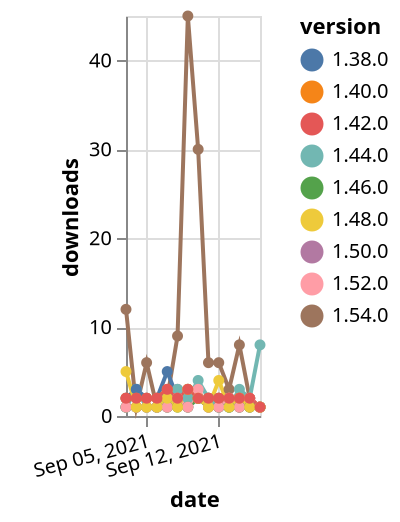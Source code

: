 {"$schema": "https://vega.github.io/schema/vega-lite/v5.json", "description": "A simple bar chart with embedded data.", "data": {"values": [{"date": "2021-09-03", "total": 552, "delta": 12, "version": "1.54.0"}, {"date": "2021-09-04", "total": 553, "delta": 1, "version": "1.54.0"}, {"date": "2021-09-05", "total": 559, "delta": 6, "version": "1.54.0"}, {"date": "2021-09-06", "total": 560, "delta": 1, "version": "1.54.0"}, {"date": "2021-09-07", "total": 562, "delta": 2, "version": "1.54.0"}, {"date": "2021-09-08", "total": 571, "delta": 9, "version": "1.54.0"}, {"date": "2021-09-09", "total": 616, "delta": 45, "version": "1.54.0"}, {"date": "2021-09-10", "total": 646, "delta": 30, "version": "1.54.0"}, {"date": "2021-09-11", "total": 652, "delta": 6, "version": "1.54.0"}, {"date": "2021-09-12", "total": 658, "delta": 6, "version": "1.54.0"}, {"date": "2021-09-13", "total": 661, "delta": 3, "version": "1.54.0"}, {"date": "2021-09-14", "total": 669, "delta": 8, "version": "1.54.0"}, {"date": "2021-09-15", "total": 671, "delta": 2, "version": "1.54.0"}, {"date": "2021-09-16", "total": 672, "delta": 1, "version": "1.54.0"}, {"date": "2021-09-03", "total": 411, "delta": 1, "version": "1.50.0"}, {"date": "2021-09-04", "total": 412, "delta": 1, "version": "1.50.0"}, {"date": "2021-09-05", "total": 413, "delta": 1, "version": "1.50.0"}, {"date": "2021-09-06", "total": 414, "delta": 1, "version": "1.50.0"}, {"date": "2021-09-07", "total": 415, "delta": 1, "version": "1.50.0"}, {"date": "2021-09-08", "total": 418, "delta": 3, "version": "1.50.0"}, {"date": "2021-09-09", "total": 419, "delta": 1, "version": "1.50.0"}, {"date": "2021-09-10", "total": 421, "delta": 2, "version": "1.50.0"}, {"date": "2021-09-11", "total": 422, "delta": 1, "version": "1.50.0"}, {"date": "2021-09-12", "total": 423, "delta": 1, "version": "1.50.0"}, {"date": "2021-09-13", "total": 424, "delta": 1, "version": "1.50.0"}, {"date": "2021-09-14", "total": 425, "delta": 1, "version": "1.50.0"}, {"date": "2021-09-15", "total": 426, "delta": 1, "version": "1.50.0"}, {"date": "2021-09-16", "total": 427, "delta": 1, "version": "1.50.0"}, {"date": "2021-09-03", "total": 2463, "delta": 1, "version": "1.44.0"}, {"date": "2021-09-04", "total": 2466, "delta": 3, "version": "1.44.0"}, {"date": "2021-09-05", "total": 2467, "delta": 1, "version": "1.44.0"}, {"date": "2021-09-06", "total": 2468, "delta": 1, "version": "1.44.0"}, {"date": "2021-09-07", "total": 2470, "delta": 2, "version": "1.44.0"}, {"date": "2021-09-08", "total": 2473, "delta": 3, "version": "1.44.0"}, {"date": "2021-09-09", "total": 2475, "delta": 2, "version": "1.44.0"}, {"date": "2021-09-10", "total": 2479, "delta": 4, "version": "1.44.0"}, {"date": "2021-09-11", "total": 2481, "delta": 2, "version": "1.44.0"}, {"date": "2021-09-12", "total": 2482, "delta": 1, "version": "1.44.0"}, {"date": "2021-09-13", "total": 2483, "delta": 1, "version": "1.44.0"}, {"date": "2021-09-14", "total": 2486, "delta": 3, "version": "1.44.0"}, {"date": "2021-09-15", "total": 2488, "delta": 2, "version": "1.44.0"}, {"date": "2021-09-16", "total": 2496, "delta": 8, "version": "1.44.0"}, {"date": "2021-09-03", "total": 4008, "delta": 2, "version": "1.38.0"}, {"date": "2021-09-04", "total": 4011, "delta": 3, "version": "1.38.0"}, {"date": "2021-09-05", "total": 4013, "delta": 2, "version": "1.38.0"}, {"date": "2021-09-06", "total": 4015, "delta": 2, "version": "1.38.0"}, {"date": "2021-09-07", "total": 4020, "delta": 5, "version": "1.38.0"}, {"date": "2021-09-08", "total": 4022, "delta": 2, "version": "1.38.0"}, {"date": "2021-09-09", "total": 4025, "delta": 3, "version": "1.38.0"}, {"date": "2021-09-10", "total": 4027, "delta": 2, "version": "1.38.0"}, {"date": "2021-09-11", "total": 4029, "delta": 2, "version": "1.38.0"}, {"date": "2021-09-12", "total": 4031, "delta": 2, "version": "1.38.0"}, {"date": "2021-09-13", "total": 4033, "delta": 2, "version": "1.38.0"}, {"date": "2021-09-14", "total": 4035, "delta": 2, "version": "1.38.0"}, {"date": "2021-09-15", "total": 4037, "delta": 2, "version": "1.38.0"}, {"date": "2021-09-16", "total": 4038, "delta": 1, "version": "1.38.0"}, {"date": "2021-09-03", "total": 5223, "delta": 2, "version": "1.40.0"}, {"date": "2021-09-04", "total": 5225, "delta": 2, "version": "1.40.0"}, {"date": "2021-09-05", "total": 5227, "delta": 2, "version": "1.40.0"}, {"date": "2021-09-06", "total": 5229, "delta": 2, "version": "1.40.0"}, {"date": "2021-09-07", "total": 5232, "delta": 3, "version": "1.40.0"}, {"date": "2021-09-08", "total": 5234, "delta": 2, "version": "1.40.0"}, {"date": "2021-09-09", "total": 5237, "delta": 3, "version": "1.40.0"}, {"date": "2021-09-10", "total": 5239, "delta": 2, "version": "1.40.0"}, {"date": "2021-09-11", "total": 5241, "delta": 2, "version": "1.40.0"}, {"date": "2021-09-12", "total": 5243, "delta": 2, "version": "1.40.0"}, {"date": "2021-09-13", "total": 5245, "delta": 2, "version": "1.40.0"}, {"date": "2021-09-14", "total": 5247, "delta": 2, "version": "1.40.0"}, {"date": "2021-09-15", "total": 5249, "delta": 2, "version": "1.40.0"}, {"date": "2021-09-16", "total": 5250, "delta": 1, "version": "1.40.0"}, {"date": "2021-09-03", "total": 665, "delta": 1, "version": "1.46.0"}, {"date": "2021-09-04", "total": 666, "delta": 1, "version": "1.46.0"}, {"date": "2021-09-05", "total": 667, "delta": 1, "version": "1.46.0"}, {"date": "2021-09-06", "total": 668, "delta": 1, "version": "1.46.0"}, {"date": "2021-09-07", "total": 669, "delta": 1, "version": "1.46.0"}, {"date": "2021-09-08", "total": 670, "delta": 1, "version": "1.46.0"}, {"date": "2021-09-09", "total": 671, "delta": 1, "version": "1.46.0"}, {"date": "2021-09-10", "total": 673, "delta": 2, "version": "1.46.0"}, {"date": "2021-09-11", "total": 674, "delta": 1, "version": "1.46.0"}, {"date": "2021-09-12", "total": 675, "delta": 1, "version": "1.46.0"}, {"date": "2021-09-13", "total": 676, "delta": 1, "version": "1.46.0"}, {"date": "2021-09-14", "total": 677, "delta": 1, "version": "1.46.0"}, {"date": "2021-09-15", "total": 678, "delta": 1, "version": "1.46.0"}, {"date": "2021-09-16", "total": 679, "delta": 1, "version": "1.46.0"}, {"date": "2021-09-03", "total": 1157, "delta": 1, "version": "1.52.0"}, {"date": "2021-09-04", "total": 1158, "delta": 1, "version": "1.52.0"}, {"date": "2021-09-05", "total": 1159, "delta": 1, "version": "1.52.0"}, {"date": "2021-09-06", "total": 1160, "delta": 1, "version": "1.52.0"}, {"date": "2021-09-07", "total": 1161, "delta": 1, "version": "1.52.0"}, {"date": "2021-09-08", "total": 1163, "delta": 2, "version": "1.52.0"}, {"date": "2021-09-09", "total": 1164, "delta": 1, "version": "1.52.0"}, {"date": "2021-09-10", "total": 1167, "delta": 3, "version": "1.52.0"}, {"date": "2021-09-11", "total": 1168, "delta": 1, "version": "1.52.0"}, {"date": "2021-09-12", "total": 1169, "delta": 1, "version": "1.52.0"}, {"date": "2021-09-13", "total": 1171, "delta": 2, "version": "1.52.0"}, {"date": "2021-09-14", "total": 1172, "delta": 1, "version": "1.52.0"}, {"date": "2021-09-15", "total": 1174, "delta": 2, "version": "1.52.0"}, {"date": "2021-09-16", "total": 1175, "delta": 1, "version": "1.52.0"}, {"date": "2021-09-03", "total": 834, "delta": 5, "version": "1.48.0"}, {"date": "2021-09-04", "total": 835, "delta": 1, "version": "1.48.0"}, {"date": "2021-09-05", "total": 836, "delta": 1, "version": "1.48.0"}, {"date": "2021-09-06", "total": 837, "delta": 1, "version": "1.48.0"}, {"date": "2021-09-07", "total": 839, "delta": 2, "version": "1.48.0"}, {"date": "2021-09-08", "total": 840, "delta": 1, "version": "1.48.0"}, {"date": "2021-09-09", "total": 843, "delta": 3, "version": "1.48.0"}, {"date": "2021-09-10", "total": 845, "delta": 2, "version": "1.48.0"}, {"date": "2021-09-11", "total": 846, "delta": 1, "version": "1.48.0"}, {"date": "2021-09-12", "total": 850, "delta": 4, "version": "1.48.0"}, {"date": "2021-09-13", "total": 851, "delta": 1, "version": "1.48.0"}, {"date": "2021-09-14", "total": 853, "delta": 2, "version": "1.48.0"}, {"date": "2021-09-15", "total": 854, "delta": 1, "version": "1.48.0"}, {"date": "2021-09-16", "total": 855, "delta": 1, "version": "1.48.0"}, {"date": "2021-09-03", "total": 2452, "delta": 2, "version": "1.42.0"}, {"date": "2021-09-04", "total": 2454, "delta": 2, "version": "1.42.0"}, {"date": "2021-09-05", "total": 2456, "delta": 2, "version": "1.42.0"}, {"date": "2021-09-06", "total": 2458, "delta": 2, "version": "1.42.0"}, {"date": "2021-09-07", "total": 2461, "delta": 3, "version": "1.42.0"}, {"date": "2021-09-08", "total": 2463, "delta": 2, "version": "1.42.0"}, {"date": "2021-09-09", "total": 2466, "delta": 3, "version": "1.42.0"}, {"date": "2021-09-10", "total": 2468, "delta": 2, "version": "1.42.0"}, {"date": "2021-09-11", "total": 2470, "delta": 2, "version": "1.42.0"}, {"date": "2021-09-12", "total": 2472, "delta": 2, "version": "1.42.0"}, {"date": "2021-09-13", "total": 2474, "delta": 2, "version": "1.42.0"}, {"date": "2021-09-14", "total": 2476, "delta": 2, "version": "1.42.0"}, {"date": "2021-09-15", "total": 2478, "delta": 2, "version": "1.42.0"}, {"date": "2021-09-16", "total": 2479, "delta": 1, "version": "1.42.0"}]}, "width": "container", "mark": {"type": "line", "point": {"filled": true}}, "encoding": {"x": {"field": "date", "type": "temporal", "timeUnit": "yearmonthdate", "title": "date", "axis": {"labelAngle": -15}}, "y": {"field": "delta", "type": "quantitative", "title": "downloads"}, "color": {"field": "version", "type": "nominal"}, "tooltip": {"field": "delta"}}}